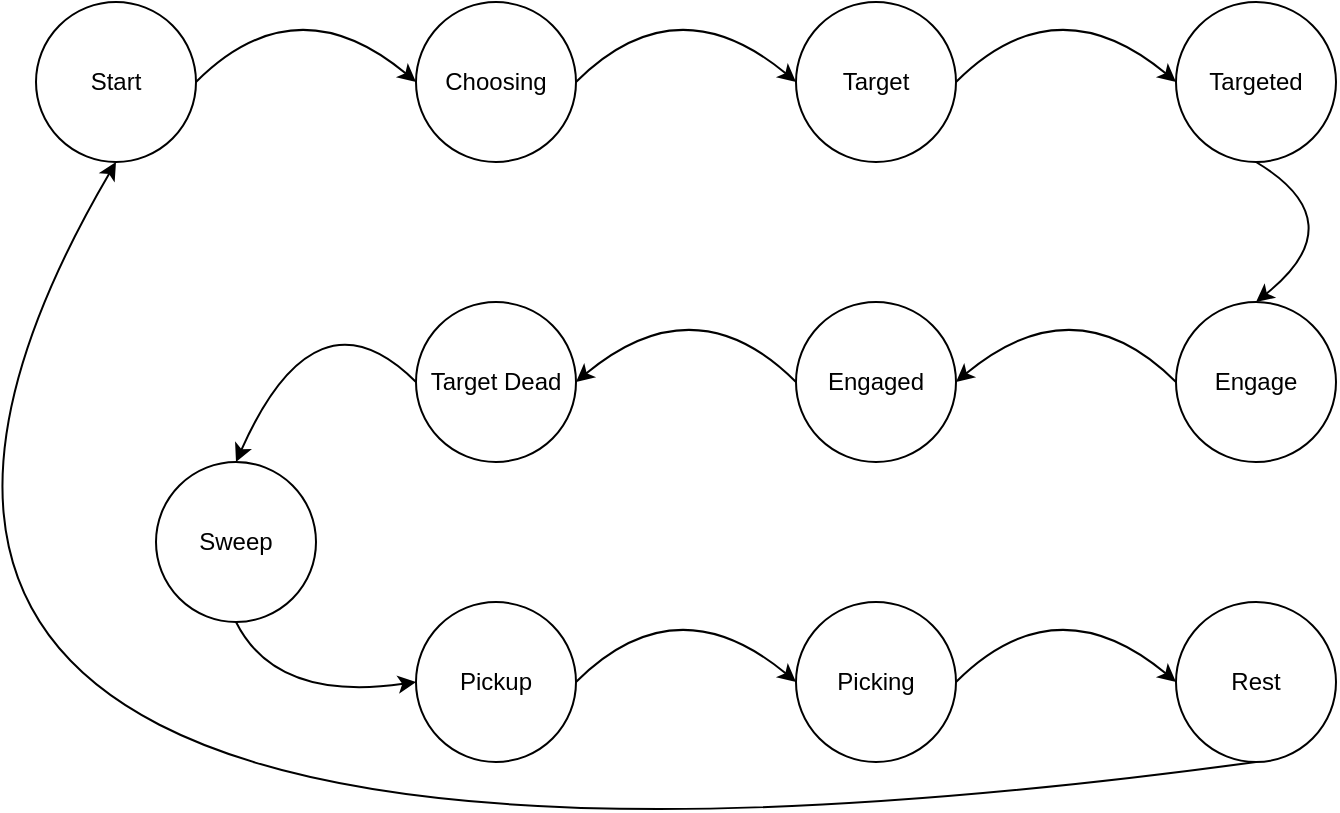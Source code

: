 <mxfile version="14.1.2" type="device"><diagram id="dG5d3OqejPNHYFSIxsYK" name="Page-1"><mxGraphModel dx="539" dy="913" grid="1" gridSize="10" guides="1" tooltips="1" connect="1" arrows="1" fold="1" page="1" pageScale="1" pageWidth="850" pageHeight="1100" math="0" shadow="0"><root><mxCell id="0"/><mxCell id="1" parent="0"/><mxCell id="vX9Aq6nGBk0a9d4FSXQq-1" value="Start" style="ellipse;whiteSpace=wrap;html=1;" vertex="1" parent="1"><mxGeometry x="30" y="100" width="80" height="80" as="geometry"/></mxCell><mxCell id="vX9Aq6nGBk0a9d4FSXQq-4" value="Choosing" style="ellipse;whiteSpace=wrap;html=1;" vertex="1" parent="1"><mxGeometry x="220" y="100" width="80" height="80" as="geometry"/></mxCell><mxCell id="vX9Aq6nGBk0a9d4FSXQq-6" value="" style="endArrow=classic;html=1;curved=1;exitX=1;exitY=0.5;exitDx=0;exitDy=0;entryX=0;entryY=0.5;entryDx=0;entryDy=0;" edge="1" parent="1" source="vX9Aq6nGBk0a9d4FSXQq-1" target="vX9Aq6nGBk0a9d4FSXQq-4"><mxGeometry width="50" height="50" relative="1" as="geometry"><mxPoint x="380" y="440" as="sourcePoint"/><mxPoint x="450" y="370" as="targetPoint"/><Array as="points"><mxPoint x="160" y="90"/></Array></mxGeometry></mxCell><mxCell id="vX9Aq6nGBk0a9d4FSXQq-7" value="&lt;div&gt;Target&lt;/div&gt;" style="ellipse;whiteSpace=wrap;html=1;" vertex="1" parent="1"><mxGeometry x="410" y="100" width="80" height="80" as="geometry"/></mxCell><mxCell id="vX9Aq6nGBk0a9d4FSXQq-8" value="" style="endArrow=classic;html=1;curved=1;exitX=1;exitY=0.5;exitDx=0;exitDy=0;entryX=0;entryY=0.5;entryDx=0;entryDy=0;" edge="1" parent="1"><mxGeometry width="50" height="50" relative="1" as="geometry"><mxPoint x="300" y="140" as="sourcePoint"/><mxPoint x="410" y="140" as="targetPoint"/><Array as="points"><mxPoint x="350" y="90"/></Array></mxGeometry></mxCell><mxCell id="vX9Aq6nGBk0a9d4FSXQq-9" value="Targeted" style="ellipse;whiteSpace=wrap;html=1;" vertex="1" parent="1"><mxGeometry x="600" y="100" width="80" height="80" as="geometry"/></mxCell><mxCell id="vX9Aq6nGBk0a9d4FSXQq-10" value="" style="endArrow=classic;html=1;curved=1;exitX=1;exitY=0.5;exitDx=0;exitDy=0;entryX=0;entryY=0.5;entryDx=0;entryDy=0;" edge="1" parent="1"><mxGeometry width="50" height="50" relative="1" as="geometry"><mxPoint x="490" y="140" as="sourcePoint"/><mxPoint x="600" y="140" as="targetPoint"/><Array as="points"><mxPoint x="540" y="90"/></Array></mxGeometry></mxCell><mxCell id="vX9Aq6nGBk0a9d4FSXQq-11" value="&lt;div&gt;Engage&lt;br&gt;&lt;/div&gt;" style="ellipse;whiteSpace=wrap;html=1;" vertex="1" parent="1"><mxGeometry x="600" y="250" width="80" height="80" as="geometry"/></mxCell><mxCell id="vX9Aq6nGBk0a9d4FSXQq-12" value="" style="endArrow=classic;html=1;curved=1;exitX=0.5;exitY=1;exitDx=0;exitDy=0;entryX=0.5;entryY=0;entryDx=0;entryDy=0;" edge="1" parent="1" source="vX9Aq6nGBk0a9d4FSXQq-9" target="vX9Aq6nGBk0a9d4FSXQq-11"><mxGeometry width="50" height="50" relative="1" as="geometry"><mxPoint x="630" y="230" as="sourcePoint"/><mxPoint x="740" y="230" as="targetPoint"/><Array as="points"><mxPoint x="690" y="210"/></Array></mxGeometry></mxCell><mxCell id="vX9Aq6nGBk0a9d4FSXQq-13" value="Engaged" style="ellipse;whiteSpace=wrap;html=1;" vertex="1" parent="1"><mxGeometry x="410" y="250" width="80" height="80" as="geometry"/></mxCell><mxCell id="vX9Aq6nGBk0a9d4FSXQq-14" value="" style="endArrow=none;html=1;curved=1;exitX=1;exitY=0.5;exitDx=0;exitDy=0;entryX=0;entryY=0.5;entryDx=0;entryDy=0;startArrow=classic;startFill=1;endFill=0;" edge="1" parent="1"><mxGeometry width="50" height="50" relative="1" as="geometry"><mxPoint x="490" y="290" as="sourcePoint"/><mxPoint x="600" y="290" as="targetPoint"/><Array as="points"><mxPoint x="550" y="240"/></Array></mxGeometry></mxCell><mxCell id="vX9Aq6nGBk0a9d4FSXQq-15" value="Target Dead" style="ellipse;whiteSpace=wrap;html=1;" vertex="1" parent="1"><mxGeometry x="220" y="250" width="80" height="80" as="geometry"/></mxCell><mxCell id="vX9Aq6nGBk0a9d4FSXQq-16" value="" style="endArrow=none;html=1;curved=1;exitX=1;exitY=0.5;exitDx=0;exitDy=0;entryX=0;entryY=0.5;entryDx=0;entryDy=0;startArrow=classic;startFill=1;endFill=0;" edge="1" parent="1"><mxGeometry width="50" height="50" relative="1" as="geometry"><mxPoint x="300" y="290" as="sourcePoint"/><mxPoint x="410" y="290" as="targetPoint"/><Array as="points"><mxPoint x="360" y="240"/></Array></mxGeometry></mxCell><mxCell id="vX9Aq6nGBk0a9d4FSXQq-17" value="Sweep" style="ellipse;whiteSpace=wrap;html=1;" vertex="1" parent="1"><mxGeometry x="90" y="330" width="80" height="80" as="geometry"/></mxCell><mxCell id="vX9Aq6nGBk0a9d4FSXQq-18" value="" style="endArrow=none;html=1;curved=1;exitX=0.5;exitY=0;exitDx=0;exitDy=0;entryX=0;entryY=0.5;entryDx=0;entryDy=0;startArrow=classic;startFill=1;endFill=0;" edge="1" parent="1" source="vX9Aq6nGBk0a9d4FSXQq-17"><mxGeometry width="50" height="50" relative="1" as="geometry"><mxPoint x="110" y="290" as="sourcePoint"/><mxPoint x="220" y="290" as="targetPoint"/><Array as="points"><mxPoint x="170" y="240"/></Array></mxGeometry></mxCell><mxCell id="vX9Aq6nGBk0a9d4FSXQq-19" value="Pickup" style="ellipse;whiteSpace=wrap;html=1;" vertex="1" parent="1"><mxGeometry x="220" y="400" width="80" height="80" as="geometry"/></mxCell><mxCell id="vX9Aq6nGBk0a9d4FSXQq-20" value="" style="endArrow=classic;html=1;curved=1;exitX=0.5;exitY=1;exitDx=0;exitDy=0;entryX=0;entryY=0.5;entryDx=0;entryDy=0;" edge="1" parent="1" target="vX9Aq6nGBk0a9d4FSXQq-19" source="vX9Aq6nGBk0a9d4FSXQq-17"><mxGeometry width="50" height="50" relative="1" as="geometry"><mxPoint x="70" y="330" as="sourcePoint"/><mxPoint x="170" y="380" as="targetPoint"/><Array as="points"><mxPoint x="150" y="450"/></Array></mxGeometry></mxCell><mxCell id="vX9Aq6nGBk0a9d4FSXQq-21" value="Picking" style="ellipse;whiteSpace=wrap;html=1;" vertex="1" parent="1"><mxGeometry x="410" y="400" width="80" height="80" as="geometry"/></mxCell><mxCell id="vX9Aq6nGBk0a9d4FSXQq-22" value="" style="endArrow=classic;html=1;curved=1;exitX=1;exitY=0.5;exitDx=0;exitDy=0;entryX=0;entryY=0.5;entryDx=0;entryDy=0;" edge="1" parent="1" target="vX9Aq6nGBk0a9d4FSXQq-21"><mxGeometry width="50" height="50" relative="1" as="geometry"><mxPoint x="300" y="440" as="sourcePoint"/><mxPoint x="640" y="670" as="targetPoint"/><Array as="points"><mxPoint x="350" y="390"/></Array></mxGeometry></mxCell><mxCell id="vX9Aq6nGBk0a9d4FSXQq-23" value="&lt;div&gt;Rest&lt;/div&gt;" style="ellipse;whiteSpace=wrap;html=1;" vertex="1" parent="1"><mxGeometry x="600" y="400" width="80" height="80" as="geometry"/></mxCell><mxCell id="vX9Aq6nGBk0a9d4FSXQq-24" value="" style="endArrow=classic;html=1;curved=1;exitX=1;exitY=0.5;exitDx=0;exitDy=0;entryX=0;entryY=0.5;entryDx=0;entryDy=0;" edge="1" parent="1" target="vX9Aq6nGBk0a9d4FSXQq-23"><mxGeometry width="50" height="50" relative="1" as="geometry"><mxPoint x="490" y="440" as="sourcePoint"/><mxPoint x="830" y="670" as="targetPoint"/><Array as="points"><mxPoint x="540" y="390"/></Array></mxGeometry></mxCell><mxCell id="vX9Aq6nGBk0a9d4FSXQq-25" value="" style="endArrow=classic;html=1;curved=1;exitX=0.5;exitY=1;exitDx=0;exitDy=0;entryX=0.5;entryY=1;entryDx=0;entryDy=0;" edge="1" parent="1" source="vX9Aq6nGBk0a9d4FSXQq-23" target="vX9Aq6nGBk0a9d4FSXQq-1"><mxGeometry width="50" height="50" relative="1" as="geometry"><mxPoint x="480" y="590" as="sourcePoint"/><mxPoint x="590.0" y="590" as="targetPoint"/><Array as="points"><mxPoint x="-170" y="590"/></Array></mxGeometry></mxCell></root></mxGraphModel></diagram></mxfile>
